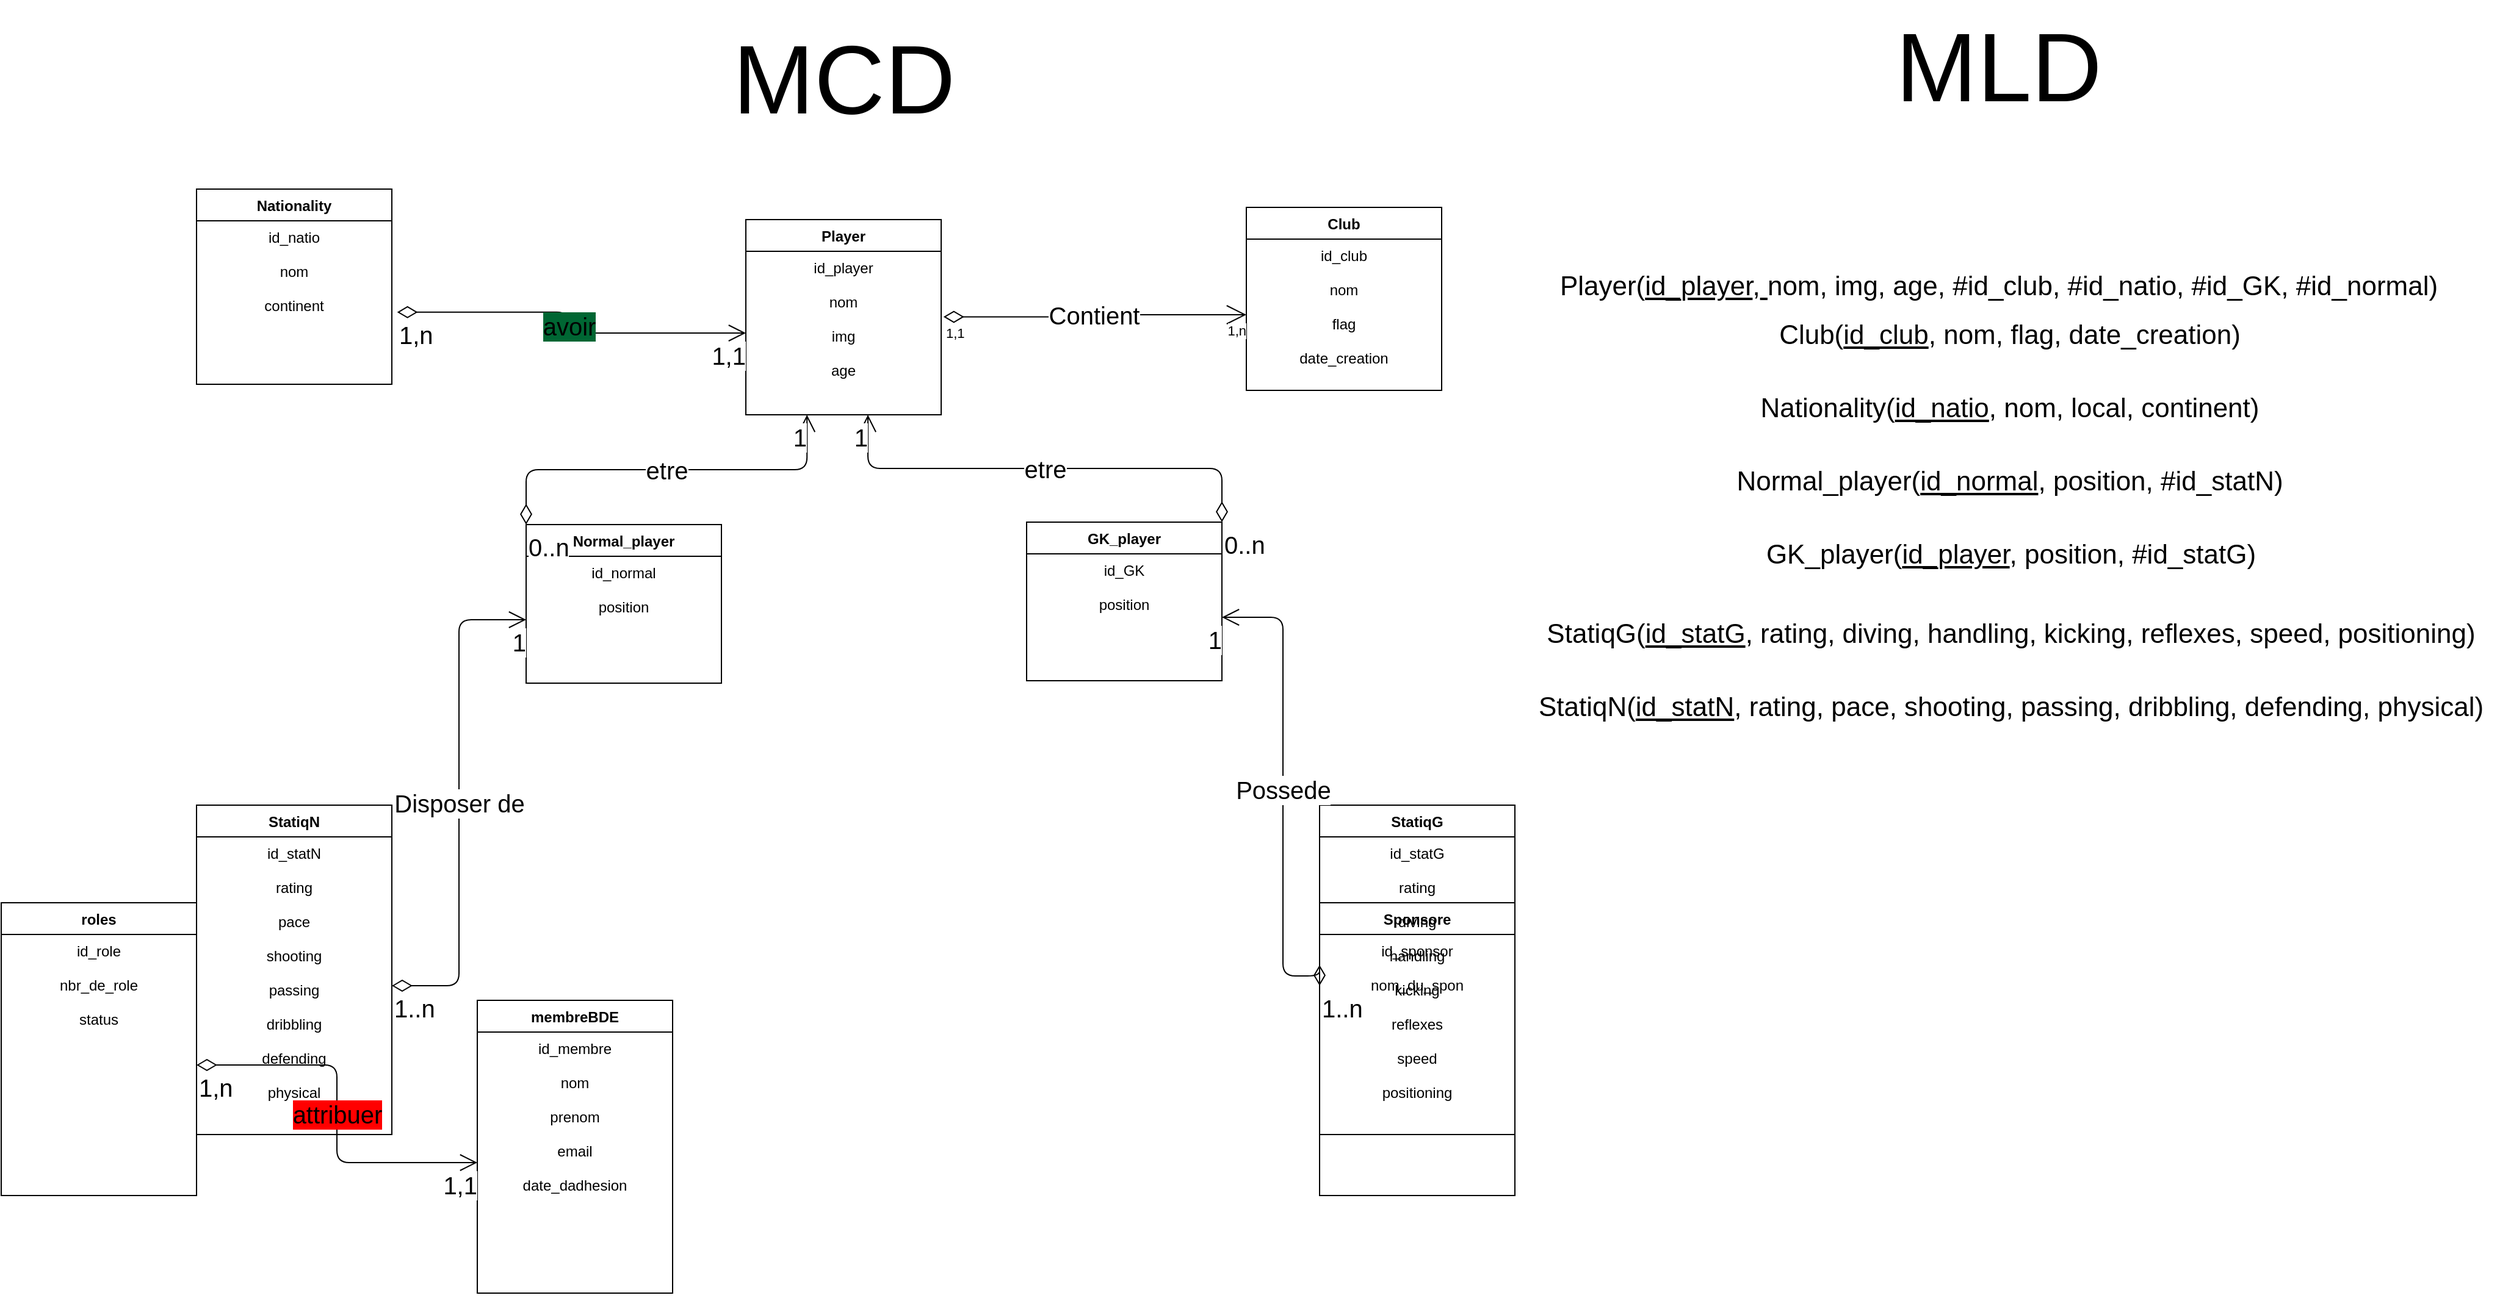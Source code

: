<mxfile>
    <diagram id="H0yQGbf4NaJOVAjafRQB" name="Page-1">
        <mxGraphModel dx="1644" dy="1153" grid="1" gridSize="10" guides="1" tooltips="1" connect="1" arrows="1" fold="1" page="0" pageScale="1" pageWidth="850" pageHeight="1100" math="0" shadow="0">
            <root>
                <mxCell id="0"/>
                <mxCell id="1" parent="0"/>
                <mxCell id="19" value="Player" style="swimlane;fontStyle=1;align=center;verticalAlign=top;childLayout=stackLayout;horizontal=1;startSize=26;horizontalStack=0;resizeParent=1;resizeParentMax=0;resizeLast=0;collapsible=1;marginBottom=0;" parent="1" vertex="1">
                    <mxGeometry x="530" y="-400" width="160" height="160" as="geometry">
                        <mxRectangle x="400" y="-120" width="70" height="30" as="alternateBounds"/>
                    </mxGeometry>
                </mxCell>
                <mxCell id="29" value="id_player&#10;&#10;nom&#10;&#10;img&#10;&#10;age&#10;&#10;&#10;" style="text;strokeColor=none;fillColor=none;align=center;verticalAlign=top;spacingLeft=4;spacingRight=4;overflow=hidden;rotatable=0;points=[[0,0.5],[1,0.5]];portConstraint=eastwest;fontFamily=Helvetica;" parent="19" vertex="1">
                    <mxGeometry y="26" width="160" height="134" as="geometry"/>
                </mxCell>
                <mxCell id="27" value="Nationality" style="swimlane;fontStyle=1;align=center;verticalAlign=top;childLayout=stackLayout;horizontal=1;startSize=26;horizontalStack=0;resizeParent=1;resizeParentMax=0;resizeLast=0;collapsible=1;marginBottom=0;" parent="1" vertex="1">
                    <mxGeometry x="80" y="-425" width="160" height="160" as="geometry"/>
                </mxCell>
                <mxCell id="28" value="id_natio&#10;&#10;nom&#10;&#10;continent&#10;&#10;&#10;" style="text;strokeColor=none;fillColor=none;align=center;verticalAlign=top;spacingLeft=4;spacingRight=4;overflow=hidden;rotatable=0;points=[[0,0.5],[1,0.5]];portConstraint=eastwest;" parent="27" vertex="1">
                    <mxGeometry y="26" width="160" height="134" as="geometry"/>
                </mxCell>
                <mxCell id="33" value="membreBDE" style="swimlane;fontStyle=1;align=center;verticalAlign=top;childLayout=stackLayout;horizontal=1;startSize=26;horizontalStack=0;resizeParent=1;resizeParentMax=0;resizeLast=0;collapsible=1;marginBottom=0;" vertex="1" parent="1">
                    <mxGeometry x="310" y="240" width="160" height="240" as="geometry"/>
                </mxCell>
                <mxCell id="34" value="id_membre&#10;&#10;nom&#10;&#10;prenom&#10;&#10;email&#10;&#10;date_dadhesion&#10;&#10;" style="text;strokeColor=none;fillColor=none;align=center;verticalAlign=top;spacingLeft=4;spacingRight=4;overflow=hidden;rotatable=0;points=[[0,0.5],[1,0.5]];portConstraint=eastwest;" vertex="1" parent="33">
                    <mxGeometry y="26" width="160" height="214" as="geometry"/>
                </mxCell>
                <mxCell id="36" value="roles" style="swimlane;fontStyle=1;align=center;verticalAlign=top;childLayout=stackLayout;horizontal=1;startSize=26;horizontalStack=0;resizeParent=1;resizeParentMax=0;resizeLast=0;collapsible=1;marginBottom=0;" vertex="1" parent="1">
                    <mxGeometry x="-80" y="160" width="160" height="240" as="geometry"/>
                </mxCell>
                <mxCell id="37" value="id_role&#10;&#10;nbr_de_role&#10;&#10;status" style="text;strokeColor=none;fillColor=none;align=center;verticalAlign=top;spacingLeft=4;spacingRight=4;overflow=hidden;rotatable=0;points=[[0,0.5],[1,0.5]];portConstraint=eastwest;" vertex="1" parent="36">
                    <mxGeometry y="26" width="160" height="214" as="geometry"/>
                </mxCell>
                <mxCell id="39" value="StatiqN" style="swimlane;fontStyle=1;align=center;verticalAlign=top;childLayout=stackLayout;horizontal=1;startSize=26;horizontalStack=0;resizeParent=1;resizeParentMax=0;resizeLast=0;collapsible=1;marginBottom=0;" parent="1" vertex="1">
                    <mxGeometry x="80" y="80" width="160" height="270" as="geometry"/>
                </mxCell>
                <mxCell id="40" value="id_statN&#10;&#10;rating&#10;&#10;pace&#10;&#10;shooting&#10;&#10;passing&#10;&#10;dribbling&#10;&#10;defending&#10;&#10;physical" style="text;strokeColor=none;fillColor=none;align=center;verticalAlign=top;spacingLeft=4;spacingRight=4;overflow=hidden;rotatable=0;points=[[0,0.5],[1,0.5]];portConstraint=eastwest;" parent="39" vertex="1">
                    <mxGeometry y="26" width="160" height="244" as="geometry"/>
                </mxCell>
                <mxCell id="42" value="Sponsore" style="swimlane;fontStyle=1;align=center;verticalAlign=top;childLayout=stackLayout;horizontal=1;startSize=26;horizontalStack=0;resizeParent=1;resizeParentMax=0;resizeLast=0;collapsible=1;marginBottom=0;" vertex="1" parent="1">
                    <mxGeometry x="1000" y="160" width="160" height="240" as="geometry"/>
                </mxCell>
                <mxCell id="43" value="id_sponsor&#10;&#10;nom_du_spon&#10;&#10;&#10;" style="text;strokeColor=none;fillColor=none;align=center;verticalAlign=top;spacingLeft=4;spacingRight=4;overflow=hidden;rotatable=0;points=[[0,0.5],[1,0.5]];portConstraint=eastwest;" vertex="1" parent="42">
                    <mxGeometry y="26" width="160" height="214" as="geometry"/>
                </mxCell>
                <mxCell id="68" value="attribuer" style="endArrow=open;html=1;endSize=12;startArrow=diamondThin;startSize=14;startFill=0;edgeStyle=orthogonalEdgeStyle;fontFamily=Helvetica;fontSize=20;exitX=1;exitY=0.5;exitDx=0;exitDy=0;entryX=0;entryY=0.5;entryDx=0;entryDy=0;labelBackgroundColor=#FF0000;" edge="1" parent="1" source="37" target="34">
                    <mxGeometry relative="1" as="geometry">
                        <mxPoint x="550" y="330" as="sourcePoint"/>
                        <mxPoint x="710" y="330" as="targetPoint"/>
                    </mxGeometry>
                </mxCell>
                <mxCell id="69" value="1,n" style="edgeLabel;resizable=0;html=1;align=left;verticalAlign=top;fontFamily=Helvetica;fontSize=20;" connectable="0" vertex="1" parent="68">
                    <mxGeometry x="-1" relative="1" as="geometry"/>
                </mxCell>
                <mxCell id="70" value="1,1" style="edgeLabel;resizable=0;html=1;align=right;verticalAlign=top;fontFamily=Helvetica;fontSize=20;" connectable="0" vertex="1" parent="68">
                    <mxGeometry x="1" relative="1" as="geometry"/>
                </mxCell>
                <mxCell id="84" value="avoir" style="endArrow=open;html=1;endSize=12;startArrow=diamondThin;startSize=14;startFill=0;edgeStyle=orthogonalEdgeStyle;fontFamily=Helvetica;fontSize=20;exitX=1.027;exitY=0.559;exitDx=0;exitDy=0;exitPerimeter=0;entryX=0;entryY=0.5;entryDx=0;entryDy=0;labelBackgroundColor=#006633;" parent="1" source="28" target="29" edge="1">
                    <mxGeometry relative="1" as="geometry">
                        <mxPoint x="550" y="-140" as="sourcePoint"/>
                        <mxPoint x="710" y="-140" as="targetPoint"/>
                    </mxGeometry>
                </mxCell>
                <mxCell id="85" value="1,n" style="edgeLabel;resizable=0;html=1;align=left;verticalAlign=top;fontFamily=Helvetica;fontSize=20;" parent="84" connectable="0" vertex="1">
                    <mxGeometry x="-1" relative="1" as="geometry"/>
                </mxCell>
                <mxCell id="86" value="1,1" style="edgeLabel;resizable=0;html=1;align=right;verticalAlign=top;fontFamily=Helvetica;fontSize=20;" parent="84" connectable="0" vertex="1">
                    <mxGeometry x="1" relative="1" as="geometry"/>
                </mxCell>
                <mxCell id="92" value="Club" style="swimlane;fontStyle=1;align=center;verticalAlign=top;childLayout=stackLayout;horizontal=1;startSize=26;horizontalStack=0;resizeParent=1;resizeParentMax=0;resizeLast=0;collapsible=1;marginBottom=0;" parent="1" vertex="1">
                    <mxGeometry x="940" y="-410" width="160" height="150" as="geometry"/>
                </mxCell>
                <mxCell id="93" value="id_club&#10;&#10;nom&#10;&#10;flag&#10;&#10;date_creation&#10;&#10;&#10;" style="text;strokeColor=none;fillColor=none;align=center;verticalAlign=top;spacingLeft=4;spacingRight=4;overflow=hidden;rotatable=0;points=[[0,0.5],[1,0.5]];portConstraint=eastwest;" parent="92" vertex="1">
                    <mxGeometry y="26" width="160" height="124" as="geometry"/>
                </mxCell>
                <mxCell id="159" value="Normal_player(&lt;u style=&quot;font-size: 22px;&quot;&gt;id_normal&lt;/u&gt;, position, #id_statN)" style="text;html=1;align=center;verticalAlign=middle;resizable=0;points=[];autosize=1;strokeColor=none;fillColor=none;fontSize=22;fontFamily=Helvetica;" parent="1" vertex="1">
                    <mxGeometry x="1330" y="-205" width="470" height="40" as="geometry"/>
                </mxCell>
                <mxCell id="160" value="Club(&lt;u style=&quot;font-size: 22px;&quot;&gt;id_club&lt;/u&gt;, nom, flag, date_creation)" style="text;html=1;align=center;verticalAlign=middle;resizable=0;points=[];autosize=1;strokeColor=none;fillColor=none;fontSize=22;fontFamily=Helvetica;" parent="1" vertex="1">
                    <mxGeometry x="1365" y="-325" width="400" height="40" as="geometry"/>
                </mxCell>
                <mxCell id="161" value="GK_player(&lt;u style=&quot;font-size: 22px;&quot;&gt;id_player&lt;/u&gt;, position, #id_statG)" style="text;html=1;align=center;verticalAlign=middle;resizable=0;points=[];autosize=1;strokeColor=none;fillColor=none;fontSize=22;fontFamily=Helvetica;" parent="1" vertex="1">
                    <mxGeometry x="1356" y="-145" width="420" height="40" as="geometry"/>
                </mxCell>
                <mxCell id="162" value="Nationality(&lt;u style=&quot;font-size: 22px;&quot;&gt;id_natio&lt;/u&gt;, nom, local, continent)" style="text;html=1;align=center;verticalAlign=middle;resizable=0;points=[];autosize=1;strokeColor=none;fillColor=none;fontSize=22;fontFamily=Helvetica;" parent="1" vertex="1">
                    <mxGeometry x="1350" y="-265" width="430" height="40" as="geometry"/>
                </mxCell>
                <mxCell id="163" value="StatiqG(&lt;span style=&quot;font-size: 22px;&quot;&gt;&lt;u&gt;id_statG&lt;/u&gt;&lt;/span&gt;, rating, diving, handling, kicking, reflexes, speed, positioning)" style="text;html=1;align=center;verticalAlign=middle;resizable=0;points=[];autosize=1;strokeColor=none;fillColor=none;fontSize=22;fontFamily=Helvetica;" parent="1" vertex="1">
                    <mxGeometry x="1176" y="-80" width="780" height="40" as="geometry"/>
                </mxCell>
                <mxCell id="164" value="StatiqN(&lt;u&gt;id_statN&lt;/u&gt;, rating, pace, shooting, passing, dribbling, defending, physical)" style="text;html=1;align=center;verticalAlign=middle;resizable=0;points=[];autosize=1;strokeColor=none;fillColor=none;fontSize=22;fontFamily=Helvetica;" parent="1" vertex="1">
                    <mxGeometry x="1166" y="-20" width="800" height="40" as="geometry"/>
                </mxCell>
                <mxCell id="173" value="&lt;font style=&quot;font-size: 22px;&quot;&gt;Player(&lt;u style=&quot;font-size: 22px;&quot;&gt;id_player&lt;/u&gt;,&lt;u style=&quot;font-size: 22px;&quot;&gt;&amp;nbsp;&lt;/u&gt;nom, img, age, #id_club, #id_natio, #id_GK, #id_normal)&lt;/font&gt;" style="text;html=1;align=center;verticalAlign=middle;resizable=0;points=[];autosize=1;strokeColor=none;fillColor=none;fontSize=22;fontFamily=Helvetica;" parent="1" vertex="1">
                    <mxGeometry x="1186" y="-365" width="740" height="40" as="geometry"/>
                </mxCell>
                <mxCell id="174" value="&lt;span style=&quot;font-size: 80px;&quot;&gt;MCD&lt;/span&gt;" style="text;html=1;align=center;verticalAlign=middle;resizable=0;points=[];autosize=1;strokeColor=none;fillColor=none;fontSize=80;" parent="1" vertex="1">
                    <mxGeometry x="505" y="-570" width="210" height="110" as="geometry"/>
                </mxCell>
                <mxCell id="175" value="&lt;span style=&quot;font-size: 80px;&quot;&gt;MLD&lt;/span&gt;" style="text;html=1;align=center;verticalAlign=middle;resizable=0;points=[];autosize=1;strokeColor=none;fillColor=none;fontSize=80;" parent="1" vertex="1">
                    <mxGeometry x="1461" y="-580" width="190" height="110" as="geometry"/>
                </mxCell>
                <mxCell id="177" value="&lt;font style=&quot;font-size: 20px;&quot;&gt;Contient&lt;/font&gt;" style="endArrow=open;html=1;endSize=14;startArrow=diamondThin;startSize=14;startFill=0;edgeStyle=orthogonalEdgeStyle;exitX=1.012;exitY=0.401;exitDx=0;exitDy=0;exitPerimeter=0;" parent="1" target="93" edge="1" source="29">
                    <mxGeometry relative="1" as="geometry">
                        <mxPoint x="690" y="-245.71" as="sourcePoint"/>
                        <mxPoint x="850" y="-245.71" as="targetPoint"/>
                    </mxGeometry>
                </mxCell>
                <mxCell id="178" value="1,1" style="edgeLabel;resizable=0;html=1;align=left;verticalAlign=top;" parent="177" connectable="0" vertex="1">
                    <mxGeometry x="-1" relative="1" as="geometry"/>
                </mxCell>
                <mxCell id="179" value="1,n" style="edgeLabel;resizable=0;html=1;align=right;verticalAlign=top;" parent="177" connectable="0" vertex="1">
                    <mxGeometry x="1" relative="1" as="geometry"/>
                </mxCell>
                <mxCell id="184" value="Normal_player" style="swimlane;fontStyle=1;align=center;verticalAlign=top;childLayout=stackLayout;horizontal=1;startSize=26;horizontalStack=0;resizeParent=1;resizeParentMax=0;resizeLast=0;collapsible=1;marginBottom=0;" vertex="1" parent="1">
                    <mxGeometry x="350" y="-150" width="160" height="130" as="geometry">
                        <mxRectangle x="400" y="-120" width="70" height="30" as="alternateBounds"/>
                    </mxGeometry>
                </mxCell>
                <mxCell id="185" value="id_normal&#10;&#10;position&#10;&#10;" style="text;strokeColor=none;fillColor=none;align=center;verticalAlign=top;spacingLeft=4;spacingRight=4;overflow=hidden;rotatable=0;points=[[0,0.5],[1,0.5]];portConstraint=eastwest;fontFamily=Helvetica;" vertex="1" parent="184">
                    <mxGeometry y="26" width="160" height="104" as="geometry"/>
                </mxCell>
                <mxCell id="186" value="GK_player" style="swimlane;fontStyle=1;align=center;verticalAlign=top;childLayout=stackLayout;horizontal=1;startSize=26;horizontalStack=0;resizeParent=1;resizeParentMax=0;resizeLast=0;collapsible=1;marginBottom=0;" vertex="1" parent="1">
                    <mxGeometry x="760" y="-152" width="160" height="130" as="geometry">
                        <mxRectangle x="400" y="-120" width="70" height="30" as="alternateBounds"/>
                    </mxGeometry>
                </mxCell>
                <mxCell id="187" value="id_GK&#10;&#10;position" style="text;strokeColor=none;fillColor=none;align=center;verticalAlign=top;spacingLeft=4;spacingRight=4;overflow=hidden;rotatable=0;points=[[0,0.5],[1,0.5]];portConstraint=eastwest;fontFamily=Helvetica;" vertex="1" parent="186">
                    <mxGeometry y="26" width="160" height="104" as="geometry"/>
                </mxCell>
                <mxCell id="189" value="etre" style="endArrow=open;html=1;endSize=12;startArrow=diamondThin;startSize=14;startFill=0;edgeStyle=orthogonalEdgeStyle;fontSize=20;exitX=0;exitY=0;exitDx=0;exitDy=0;entryX=0.313;entryY=1;entryDx=0;entryDy=0;entryPerimeter=0;" edge="1" parent="1" source="184" target="29">
                    <mxGeometry relative="1" as="geometry">
                        <mxPoint x="420" y="-206" as="sourcePoint"/>
                        <mxPoint x="580" y="-205.95" as="targetPoint"/>
                    </mxGeometry>
                </mxCell>
                <mxCell id="190" value="0..n" style="edgeLabel;resizable=0;html=1;align=left;verticalAlign=top;fontSize=20;" connectable="0" vertex="1" parent="189">
                    <mxGeometry x="-1" relative="1" as="geometry"/>
                </mxCell>
                <mxCell id="191" value="1" style="edgeLabel;resizable=0;html=1;align=right;verticalAlign=top;fontSize=20;" connectable="0" vertex="1" parent="189">
                    <mxGeometry x="1" relative="1" as="geometry"/>
                </mxCell>
                <mxCell id="192" value="etre" style="endArrow=open;html=1;endSize=12;startArrow=diamondThin;startSize=14;startFill=0;edgeStyle=orthogonalEdgeStyle;fontSize=20;exitX=1;exitY=0;exitDx=0;exitDy=0;entryX=0.625;entryY=1;entryDx=0;entryDy=0;entryPerimeter=0;" edge="1" parent="1" source="186" target="29">
                    <mxGeometry relative="1" as="geometry">
                        <mxPoint x="650" y="-225" as="sourcePoint"/>
                        <mxPoint x="650" y="-200" as="targetPoint"/>
                    </mxGeometry>
                </mxCell>
                <mxCell id="193" value="0..n" style="edgeLabel;resizable=0;html=1;align=left;verticalAlign=top;fontSize=20;" connectable="0" vertex="1" parent="192">
                    <mxGeometry x="-1" relative="1" as="geometry"/>
                </mxCell>
                <mxCell id="194" value="1" style="edgeLabel;resizable=0;html=1;align=right;verticalAlign=top;fontSize=20;" connectable="0" vertex="1" parent="192">
                    <mxGeometry x="1" relative="1" as="geometry"/>
                </mxCell>
                <mxCell id="195" value="StatiqG" style="swimlane;fontStyle=1;align=center;verticalAlign=top;childLayout=stackLayout;horizontal=1;startSize=26;horizontalStack=0;resizeParent=1;resizeParentMax=0;resizeLast=0;collapsible=1;marginBottom=0;" vertex="1" parent="1">
                    <mxGeometry x="1000" y="80" width="160" height="270" as="geometry"/>
                </mxCell>
                <mxCell id="196" value="id_statG&#10;&#10;rating&#10;&#10;diving&#10;&#10;handling&#10;&#10;kicking&#10;&#10;reflexes&#10;&#10;speed&#10;&#10;positioning" style="text;strokeColor=none;fillColor=none;align=center;verticalAlign=top;spacingLeft=4;spacingRight=4;overflow=hidden;rotatable=0;points=[[0,0.5],[1,0.5]];portConstraint=eastwest;" vertex="1" parent="195">
                    <mxGeometry y="26" width="160" height="244" as="geometry"/>
                </mxCell>
                <mxCell id="197" value="Disposer de" style="endArrow=open;html=1;endSize=12;startArrow=diamondThin;startSize=14;startFill=0;edgeStyle=orthogonalEdgeStyle;fontSize=20;entryX=0;entryY=0.5;entryDx=0;entryDy=0;" edge="1" parent="1" source="40" target="185">
                    <mxGeometry relative="1" as="geometry">
                        <mxPoint x="300" y="180" as="sourcePoint"/>
                        <mxPoint x="460" y="180" as="targetPoint"/>
                    </mxGeometry>
                </mxCell>
                <mxCell id="198" value="1..n" style="edgeLabel;resizable=0;html=1;align=left;verticalAlign=top;fontSize=20;" connectable="0" vertex="1" parent="197">
                    <mxGeometry x="-1" relative="1" as="geometry"/>
                </mxCell>
                <mxCell id="199" value="1" style="edgeLabel;resizable=0;html=1;align=right;verticalAlign=top;fontSize=20;" connectable="0" vertex="1" parent="197">
                    <mxGeometry x="1" relative="1" as="geometry"/>
                </mxCell>
                <mxCell id="200" value="Possede" style="endArrow=open;html=1;endSize=12;startArrow=diamondThin;startSize=14;startFill=0;edgeStyle=orthogonalEdgeStyle;fontSize=20;exitX=0;exitY=0.5;exitDx=0;exitDy=0;entryX=1;entryY=0.5;entryDx=0;entryDy=0;" edge="1" parent="1" source="196" target="187">
                    <mxGeometry relative="1" as="geometry">
                        <mxPoint x="810" y="220.0" as="sourcePoint"/>
                        <mxPoint x="970" y="-50" as="targetPoint"/>
                        <Array as="points">
                            <mxPoint x="1000" y="220"/>
                            <mxPoint x="970" y="220"/>
                            <mxPoint x="970" y="-74"/>
                        </Array>
                    </mxGeometry>
                </mxCell>
                <mxCell id="201" value="1..n" style="edgeLabel;resizable=0;html=1;align=left;verticalAlign=top;fontSize=20;" connectable="0" vertex="1" parent="200">
                    <mxGeometry x="-1" relative="1" as="geometry"/>
                </mxCell>
                <mxCell id="202" value="1" style="edgeLabel;resizable=0;html=1;align=right;verticalAlign=top;fontSize=20;" connectable="0" vertex="1" parent="200">
                    <mxGeometry x="1" relative="1" as="geometry"/>
                </mxCell>
            </root>
        </mxGraphModel>
    </diagram>
</mxfile>
